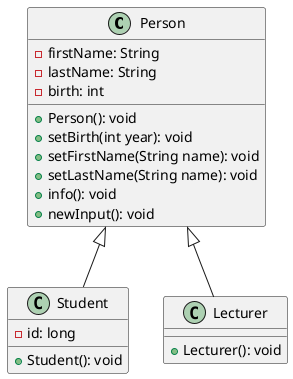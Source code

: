 @startuml Class_Examples


class Person {
    - firstName: String
    - lastName: String
    - birth: int
    + Person(): void
    + setBirth(int year): void
    + setFirstName(String name): void
    + setLastName(String name): void
    + info(): void
    + newInput(): void
}


class Student extends Person {
    - id: long
    + Student(): void
}

class Lecturer extends Person {
    + Lecturer(): void
}

@enduml